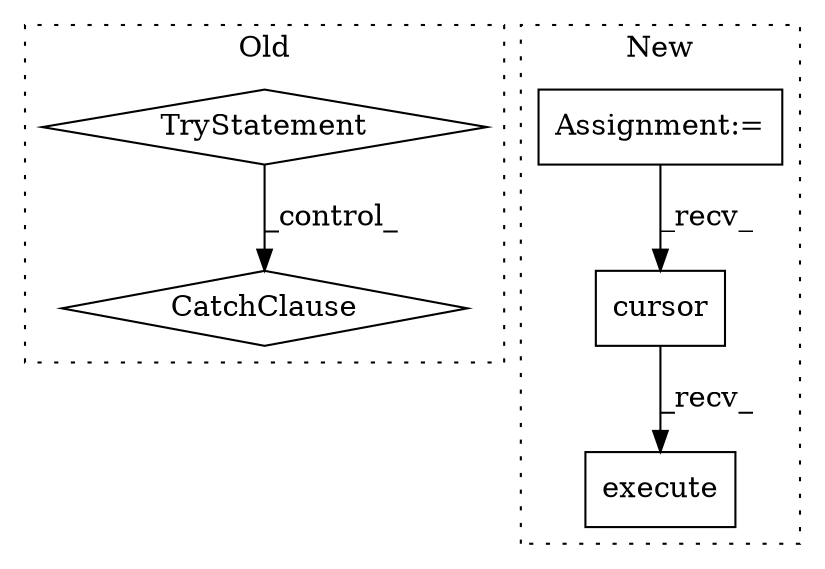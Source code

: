 digraph G {
subgraph cluster0 {
1 [label="TryStatement" a="54" s="8868" l="4" shape="diamond"];
3 [label="CatchClause" a="12" s="9327,9372" l="13,2" shape="diamond"];
label = "Old";
style="dotted";
}
subgraph cluster1 {
2 [label="cursor" a="32" s="8732" l="8" shape="box"];
4 [label="execute" a="32" s="8832,8971" l="8,2" shape="box"];
5 [label="Assignment:=" a="7" s="8683" l="1" shape="box"];
label = "New";
style="dotted";
}
1 -> 3 [label="_control_"];
2 -> 4 [label="_recv_"];
5 -> 2 [label="_recv_"];
}